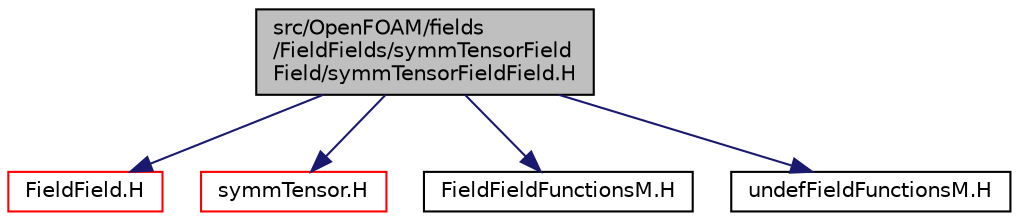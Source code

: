 digraph "src/OpenFOAM/fields/FieldFields/symmTensorFieldField/symmTensorFieldField.H"
{
  bgcolor="transparent";
  edge [fontname="Helvetica",fontsize="10",labelfontname="Helvetica",labelfontsize="10"];
  node [fontname="Helvetica",fontsize="10",shape=record];
  Node1 [label="src/OpenFOAM/fields\l/FieldFields/symmTensorField\lField/symmTensorFieldField.H",height=0.2,width=0.4,color="black", fillcolor="grey75", style="filled", fontcolor="black"];
  Node1 -> Node2 [color="midnightblue",fontsize="10",style="solid",fontname="Helvetica"];
  Node2 [label="FieldField.H",height=0.2,width=0.4,color="red",URL="$a08091.html"];
  Node1 -> Node3 [color="midnightblue",fontsize="10",style="solid",fontname="Helvetica"];
  Node3 [label="symmTensor.H",height=0.2,width=0.4,color="red",URL="$a09216.html"];
  Node1 -> Node4 [color="midnightblue",fontsize="10",style="solid",fontname="Helvetica"];
  Node4 [label="FieldFieldFunctionsM.H",height=0.2,width=0.4,color="black",URL="$a08095.html",tooltip="High performance macro functions for Field<Type> algebra. These expand using either array element acc..."];
  Node1 -> Node5 [color="midnightblue",fontsize="10",style="solid",fontname="Helvetica"];
  Node5 [label="undefFieldFunctionsM.H",height=0.2,width=0.4,color="black",URL="$a08135.html"];
}
